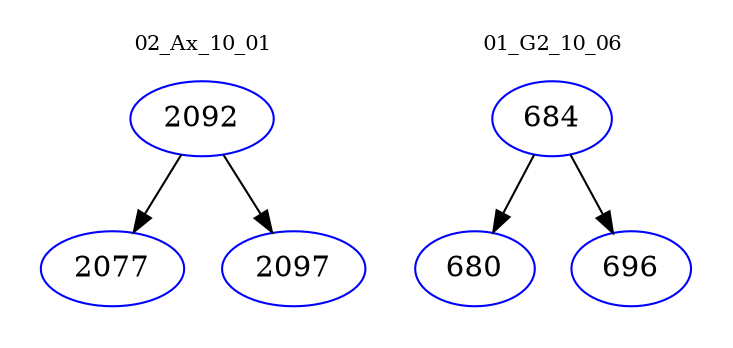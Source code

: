 digraph{
subgraph cluster_0 {
color = white
label = "02_Ax_10_01";
fontsize=10;
T0_2092 [label="2092", color="blue"]
T0_2092 -> T0_2077 [color="black"]
T0_2077 [label="2077", color="blue"]
T0_2092 -> T0_2097 [color="black"]
T0_2097 [label="2097", color="blue"]
}
subgraph cluster_1 {
color = white
label = "01_G2_10_06";
fontsize=10;
T1_684 [label="684", color="blue"]
T1_684 -> T1_680 [color="black"]
T1_680 [label="680", color="blue"]
T1_684 -> T1_696 [color="black"]
T1_696 [label="696", color="blue"]
}
}
